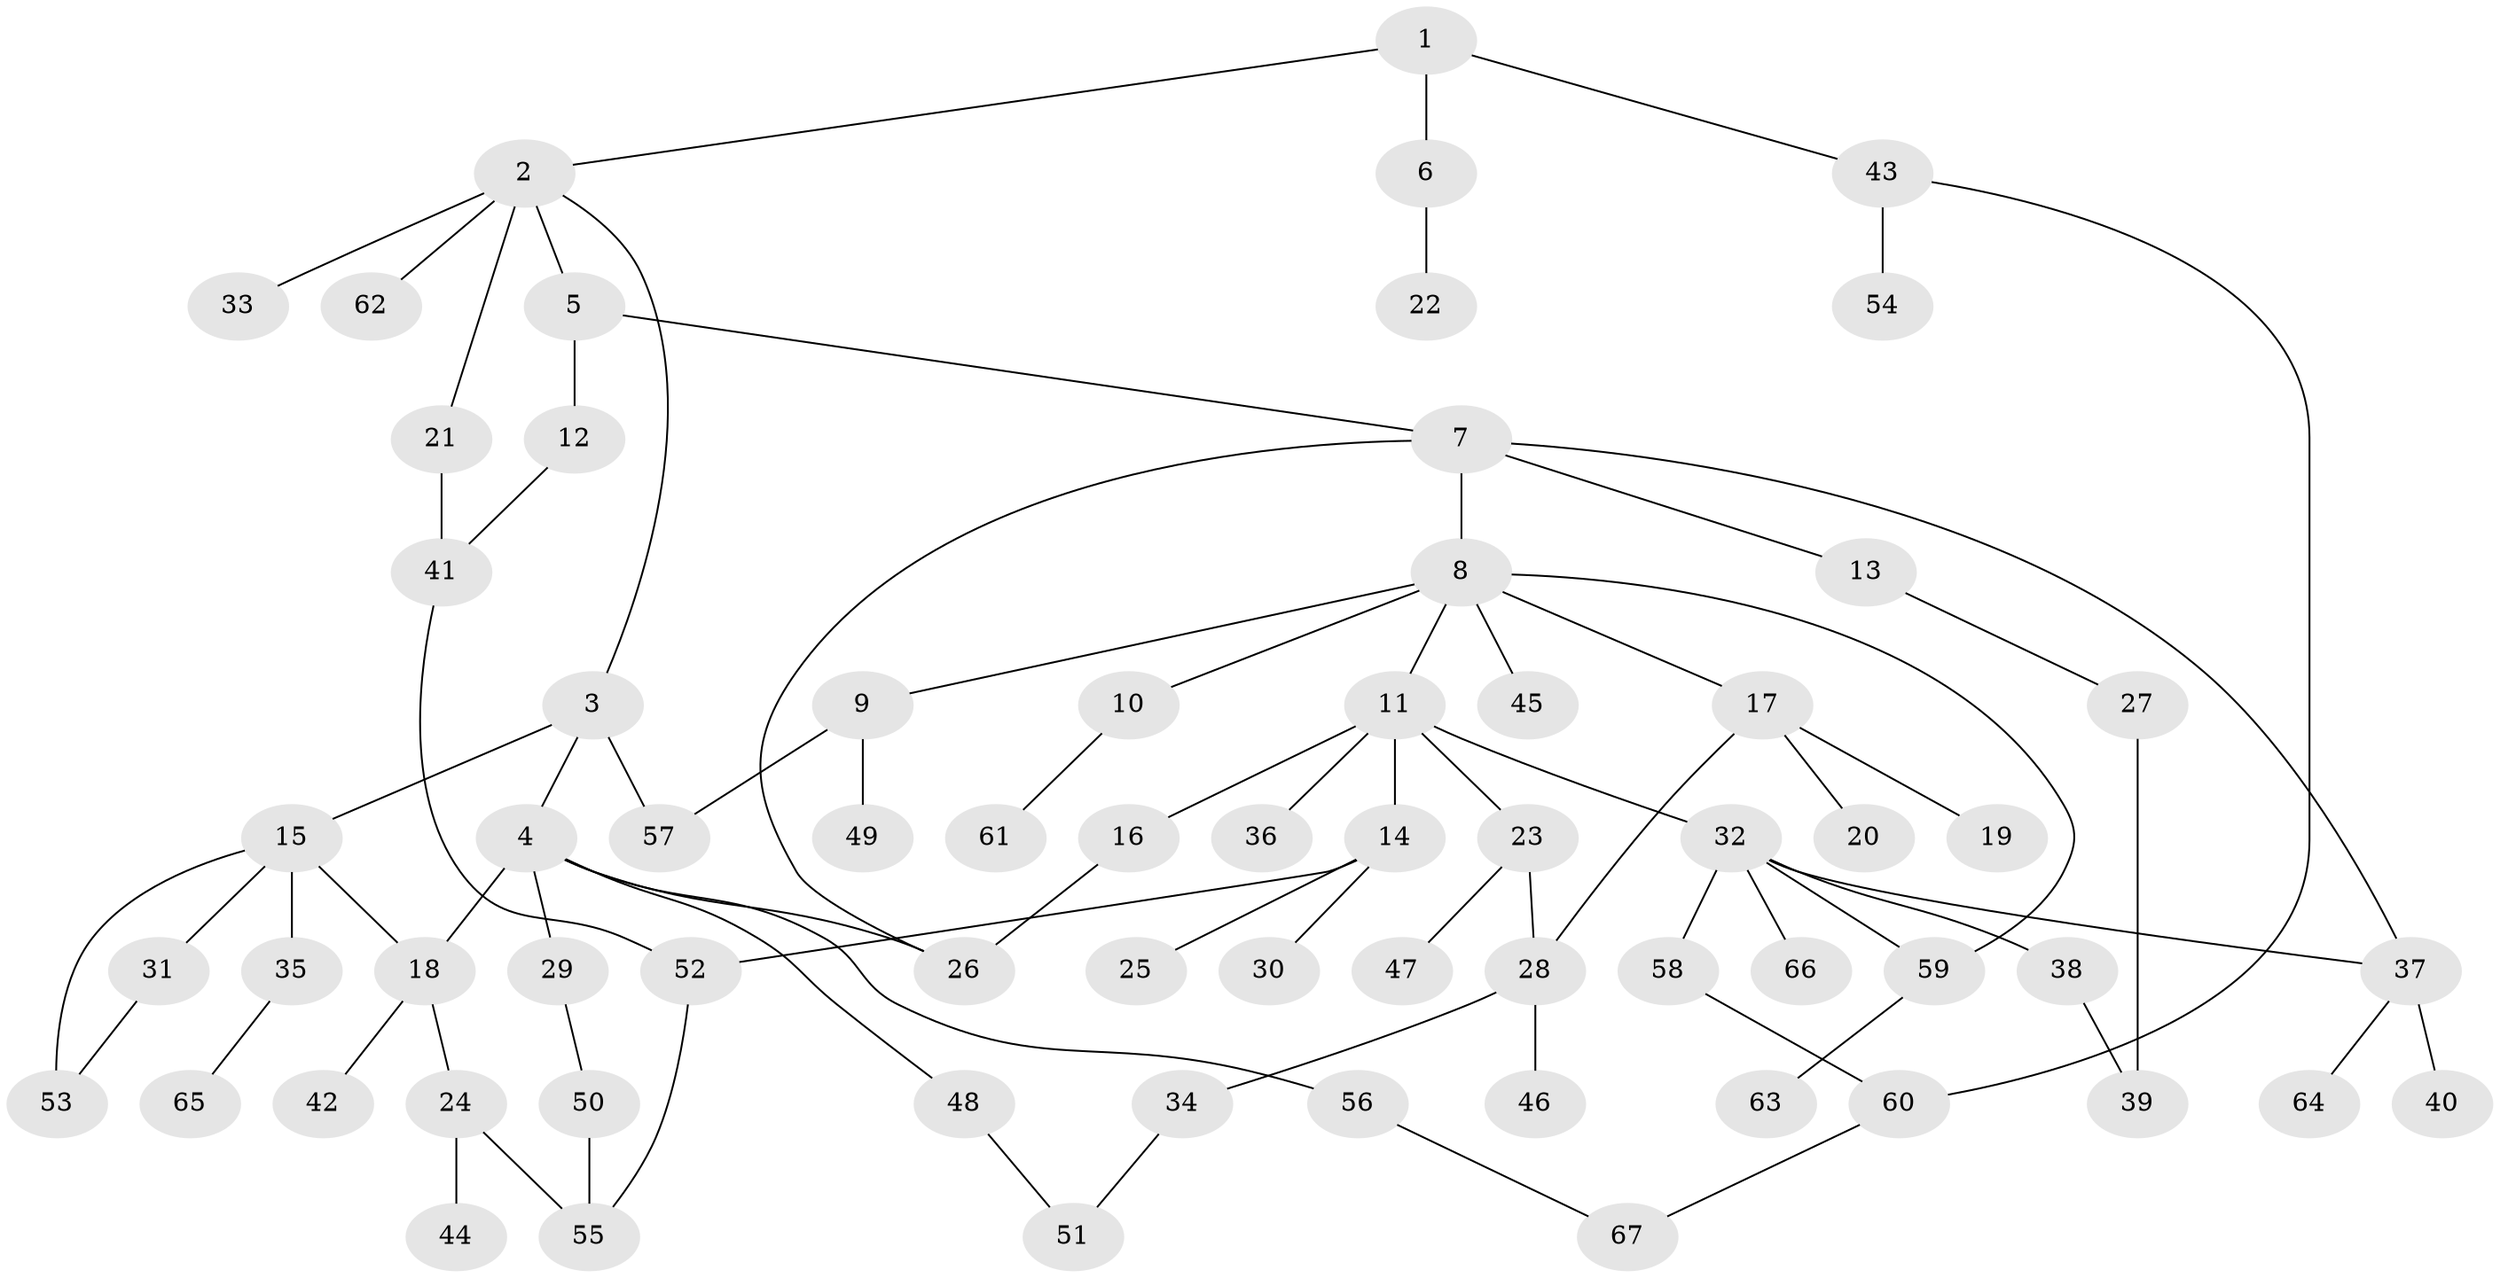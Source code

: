 // Generated by graph-tools (version 1.1) at 2025/13/03/09/25 04:13:21]
// undirected, 67 vertices, 82 edges
graph export_dot {
graph [start="1"]
  node [color=gray90,style=filled];
  1;
  2;
  3;
  4;
  5;
  6;
  7;
  8;
  9;
  10;
  11;
  12;
  13;
  14;
  15;
  16;
  17;
  18;
  19;
  20;
  21;
  22;
  23;
  24;
  25;
  26;
  27;
  28;
  29;
  30;
  31;
  32;
  33;
  34;
  35;
  36;
  37;
  38;
  39;
  40;
  41;
  42;
  43;
  44;
  45;
  46;
  47;
  48;
  49;
  50;
  51;
  52;
  53;
  54;
  55;
  56;
  57;
  58;
  59;
  60;
  61;
  62;
  63;
  64;
  65;
  66;
  67;
  1 -- 2;
  1 -- 6;
  1 -- 43;
  2 -- 3;
  2 -- 5;
  2 -- 21;
  2 -- 33;
  2 -- 62;
  3 -- 4;
  3 -- 15;
  3 -- 57;
  4 -- 18;
  4 -- 26;
  4 -- 29;
  4 -- 48;
  4 -- 56;
  5 -- 7;
  5 -- 12;
  6 -- 22;
  7 -- 8;
  7 -- 13;
  7 -- 37;
  7 -- 26;
  8 -- 9;
  8 -- 10;
  8 -- 11;
  8 -- 17;
  8 -- 45;
  8 -- 59;
  9 -- 49;
  9 -- 57;
  10 -- 61;
  11 -- 14;
  11 -- 16;
  11 -- 23;
  11 -- 32;
  11 -- 36;
  12 -- 41;
  13 -- 27;
  14 -- 25;
  14 -- 30;
  14 -- 52;
  15 -- 31;
  15 -- 35;
  15 -- 53;
  15 -- 18;
  16 -- 26;
  17 -- 19;
  17 -- 20;
  17 -- 28;
  18 -- 24;
  18 -- 42;
  21 -- 41;
  23 -- 47;
  23 -- 28;
  24 -- 44;
  24 -- 55;
  27 -- 39;
  28 -- 34;
  28 -- 46;
  29 -- 50;
  31 -- 53;
  32 -- 38;
  32 -- 58;
  32 -- 59;
  32 -- 66;
  32 -- 37;
  34 -- 51;
  35 -- 65;
  37 -- 40;
  37 -- 64;
  38 -- 39;
  41 -- 52;
  43 -- 54;
  43 -- 60;
  48 -- 51;
  50 -- 55;
  52 -- 55;
  56 -- 67;
  58 -- 60;
  59 -- 63;
  60 -- 67;
}
